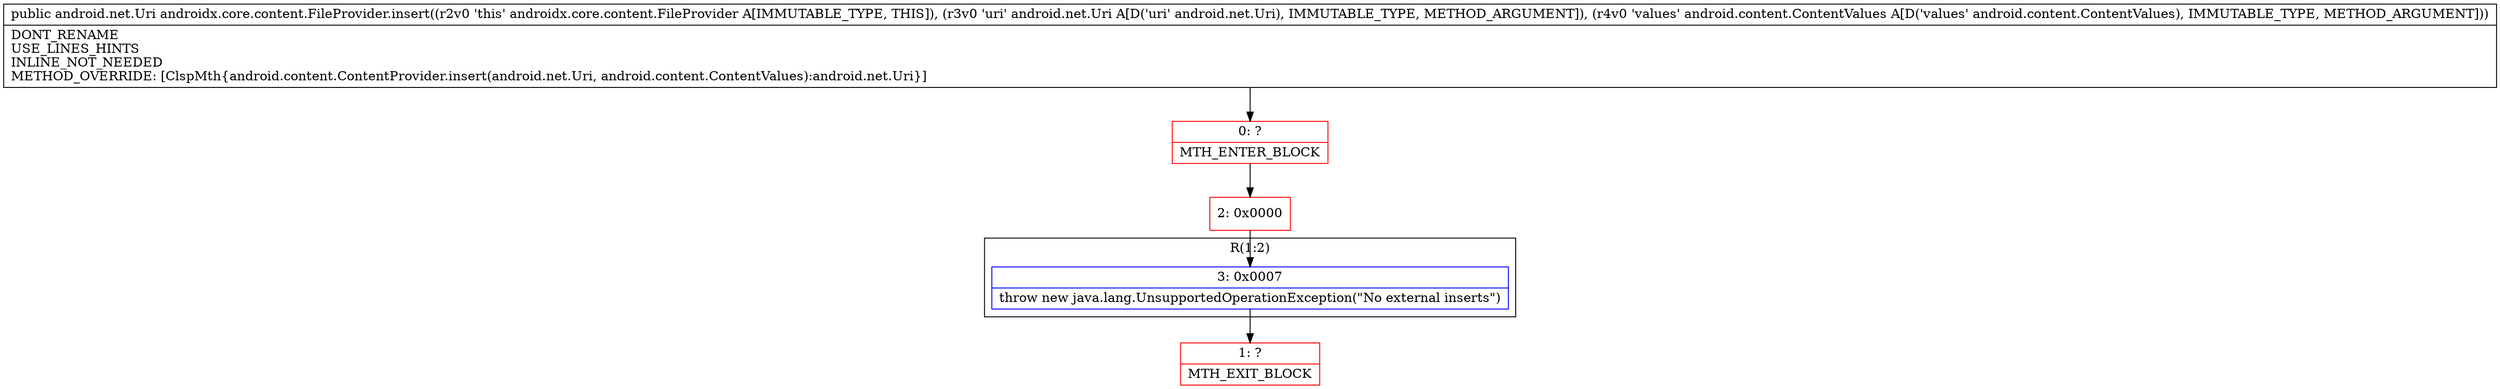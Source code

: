 digraph "CFG forandroidx.core.content.FileProvider.insert(Landroid\/net\/Uri;Landroid\/content\/ContentValues;)Landroid\/net\/Uri;" {
subgraph cluster_Region_1313711809 {
label = "R(1:2)";
node [shape=record,color=blue];
Node_3 [shape=record,label="{3\:\ 0x0007|throw new java.lang.UnsupportedOperationException(\"No external inserts\")\l}"];
}
Node_0 [shape=record,color=red,label="{0\:\ ?|MTH_ENTER_BLOCK\l}"];
Node_2 [shape=record,color=red,label="{2\:\ 0x0000}"];
Node_1 [shape=record,color=red,label="{1\:\ ?|MTH_EXIT_BLOCK\l}"];
MethodNode[shape=record,label="{public android.net.Uri androidx.core.content.FileProvider.insert((r2v0 'this' androidx.core.content.FileProvider A[IMMUTABLE_TYPE, THIS]), (r3v0 'uri' android.net.Uri A[D('uri' android.net.Uri), IMMUTABLE_TYPE, METHOD_ARGUMENT]), (r4v0 'values' android.content.ContentValues A[D('values' android.content.ContentValues), IMMUTABLE_TYPE, METHOD_ARGUMENT]))  | DONT_RENAME\lUSE_LINES_HINTS\lINLINE_NOT_NEEDED\lMETHOD_OVERRIDE: [ClspMth\{android.content.ContentProvider.insert(android.net.Uri, android.content.ContentValues):android.net.Uri\}]\l}"];
MethodNode -> Node_0;Node_3 -> Node_1;
Node_0 -> Node_2;
Node_2 -> Node_3;
}

